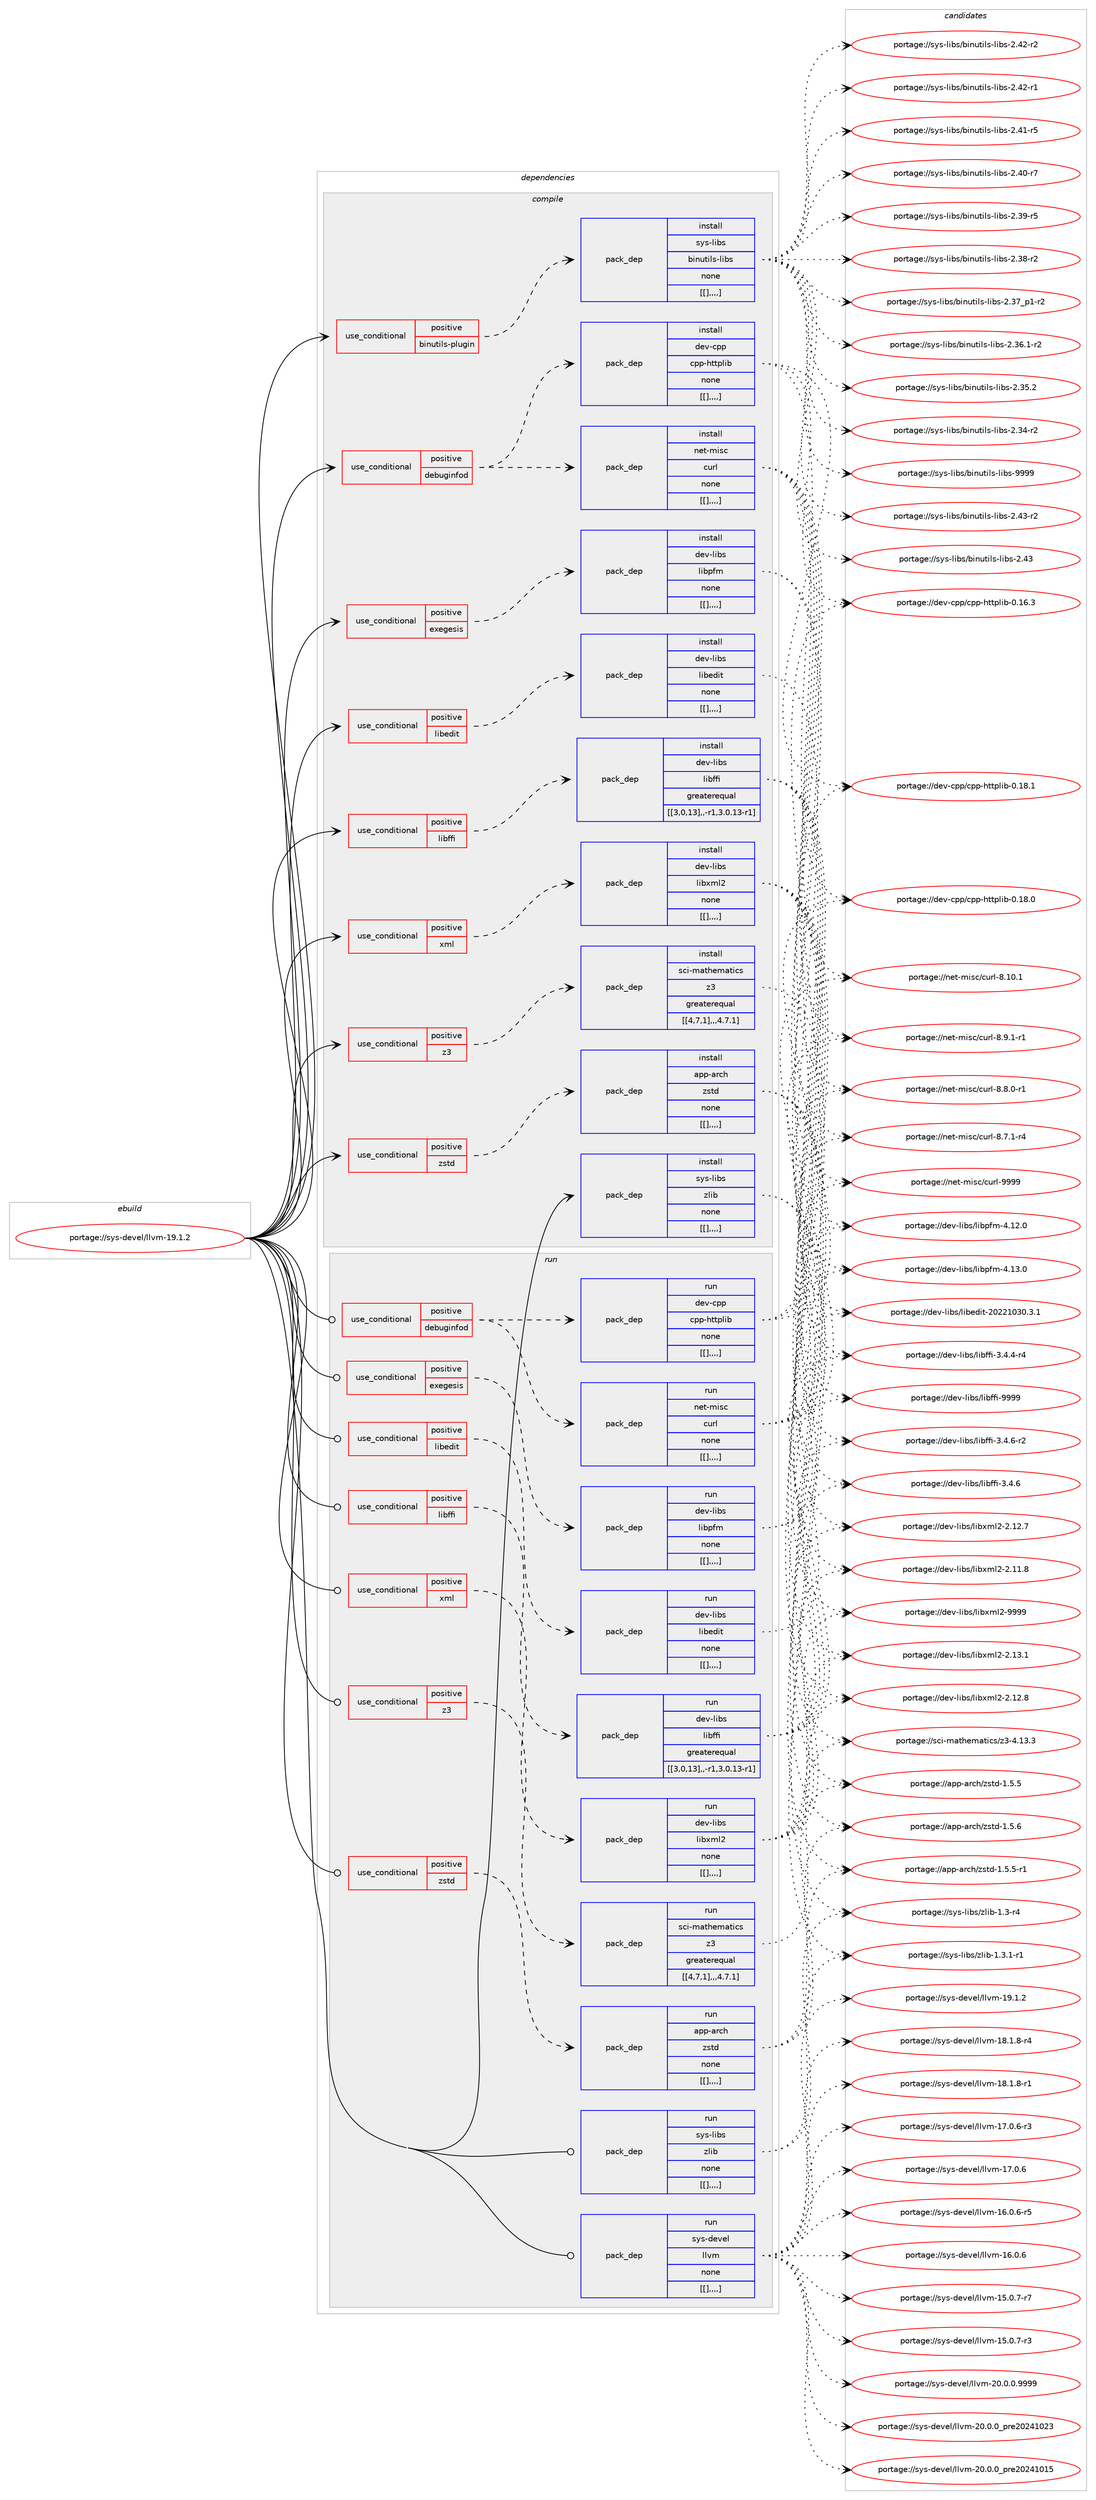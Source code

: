 digraph prolog {

# *************
# Graph options
# *************

newrank=true;
concentrate=true;
compound=true;
graph [rankdir=LR,fontname=Helvetica,fontsize=10,ranksep=1.5];#, ranksep=2.5, nodesep=0.2];
edge  [arrowhead=vee];
node  [fontname=Helvetica,fontsize=10];

# **********
# The ebuild
# **********

subgraph cluster_leftcol {
color=gray;
label=<<i>ebuild</i>>;
id [label="portage://sys-devel/llvm-19.1.2", color=red, width=4, href="../sys-devel/llvm-19.1.2.svg"];
}

# ****************
# The dependencies
# ****************

subgraph cluster_midcol {
color=gray;
label=<<i>dependencies</i>>;
subgraph cluster_compile {
fillcolor="#eeeeee";
style=filled;
label=<<i>compile</i>>;
subgraph cond122323 {
dependency457874 [label=<<TABLE BORDER="0" CELLBORDER="1" CELLSPACING="0" CELLPADDING="4"><TR><TD ROWSPAN="3" CELLPADDING="10">use_conditional</TD></TR><TR><TD>positive</TD></TR><TR><TD>binutils-plugin</TD></TR></TABLE>>, shape=none, color=red];
subgraph pack332328 {
dependency457877 [label=<<TABLE BORDER="0" CELLBORDER="1" CELLSPACING="0" CELLPADDING="4" WIDTH="220"><TR><TD ROWSPAN="6" CELLPADDING="30">pack_dep</TD></TR><TR><TD WIDTH="110">install</TD></TR><TR><TD>sys-libs</TD></TR><TR><TD>binutils-libs</TD></TR><TR><TD>none</TD></TR><TR><TD>[[],,,,]</TD></TR></TABLE>>, shape=none, color=blue];
}
dependency457874:e -> dependency457877:w [weight=20,style="dashed",arrowhead="vee"];
}
id:e -> dependency457874:w [weight=20,style="solid",arrowhead="vee"];
subgraph cond122334 {
dependency457913 [label=<<TABLE BORDER="0" CELLBORDER="1" CELLSPACING="0" CELLPADDING="4"><TR><TD ROWSPAN="3" CELLPADDING="10">use_conditional</TD></TR><TR><TD>positive</TD></TR><TR><TD>debuginfod</TD></TR></TABLE>>, shape=none, color=red];
subgraph pack332356 {
dependency457917 [label=<<TABLE BORDER="0" CELLBORDER="1" CELLSPACING="0" CELLPADDING="4" WIDTH="220"><TR><TD ROWSPAN="6" CELLPADDING="30">pack_dep</TD></TR><TR><TD WIDTH="110">install</TD></TR><TR><TD>net-misc</TD></TR><TR><TD>curl</TD></TR><TR><TD>none</TD></TR><TR><TD>[[],,,,]</TD></TR></TABLE>>, shape=none, color=blue];
}
dependency457913:e -> dependency457917:w [weight=20,style="dashed",arrowhead="vee"];
subgraph pack332358 {
dependency457933 [label=<<TABLE BORDER="0" CELLBORDER="1" CELLSPACING="0" CELLPADDING="4" WIDTH="220"><TR><TD ROWSPAN="6" CELLPADDING="30">pack_dep</TD></TR><TR><TD WIDTH="110">install</TD></TR><TR><TD>dev-cpp</TD></TR><TR><TD>cpp-httplib</TD></TR><TR><TD>none</TD></TR><TR><TD>[[],,,,]</TD></TR></TABLE>>, shape=none, color=blue];
}
dependency457913:e -> dependency457933:w [weight=20,style="dashed",arrowhead="vee"];
}
id:e -> dependency457913:w [weight=20,style="solid",arrowhead="vee"];
subgraph cond122346 {
dependency457951 [label=<<TABLE BORDER="0" CELLBORDER="1" CELLSPACING="0" CELLPADDING="4"><TR><TD ROWSPAN="3" CELLPADDING="10">use_conditional</TD></TR><TR><TD>positive</TD></TR><TR><TD>exegesis</TD></TR></TABLE>>, shape=none, color=red];
subgraph pack332397 {
dependency457981 [label=<<TABLE BORDER="0" CELLBORDER="1" CELLSPACING="0" CELLPADDING="4" WIDTH="220"><TR><TD ROWSPAN="6" CELLPADDING="30">pack_dep</TD></TR><TR><TD WIDTH="110">install</TD></TR><TR><TD>dev-libs</TD></TR><TR><TD>libpfm</TD></TR><TR><TD>none</TD></TR><TR><TD>[[],,,,]</TD></TR></TABLE>>, shape=none, color=blue];
}
dependency457951:e -> dependency457981:w [weight=20,style="dashed",arrowhead="vee"];
}
id:e -> dependency457951:w [weight=20,style="solid",arrowhead="vee"];
subgraph cond122359 {
dependency457996 [label=<<TABLE BORDER="0" CELLBORDER="1" CELLSPACING="0" CELLPADDING="4"><TR><TD ROWSPAN="3" CELLPADDING="10">use_conditional</TD></TR><TR><TD>positive</TD></TR><TR><TD>libedit</TD></TR></TABLE>>, shape=none, color=red];
subgraph pack332404 {
dependency458014 [label=<<TABLE BORDER="0" CELLBORDER="1" CELLSPACING="0" CELLPADDING="4" WIDTH="220"><TR><TD ROWSPAN="6" CELLPADDING="30">pack_dep</TD></TR><TR><TD WIDTH="110">install</TD></TR><TR><TD>dev-libs</TD></TR><TR><TD>libedit</TD></TR><TR><TD>none</TD></TR><TR><TD>[[],,,,]</TD></TR></TABLE>>, shape=none, color=blue];
}
dependency457996:e -> dependency458014:w [weight=20,style="dashed",arrowhead="vee"];
}
id:e -> dependency457996:w [weight=20,style="solid",arrowhead="vee"];
subgraph cond122379 {
dependency458033 [label=<<TABLE BORDER="0" CELLBORDER="1" CELLSPACING="0" CELLPADDING="4"><TR><TD ROWSPAN="3" CELLPADDING="10">use_conditional</TD></TR><TR><TD>positive</TD></TR><TR><TD>libffi</TD></TR></TABLE>>, shape=none, color=red];
subgraph pack332430 {
dependency458049 [label=<<TABLE BORDER="0" CELLBORDER="1" CELLSPACING="0" CELLPADDING="4" WIDTH="220"><TR><TD ROWSPAN="6" CELLPADDING="30">pack_dep</TD></TR><TR><TD WIDTH="110">install</TD></TR><TR><TD>dev-libs</TD></TR><TR><TD>libffi</TD></TR><TR><TD>greaterequal</TD></TR><TR><TD>[[3,0,13],,-r1,3.0.13-r1]</TD></TR></TABLE>>, shape=none, color=blue];
}
dependency458033:e -> dependency458049:w [weight=20,style="dashed",arrowhead="vee"];
}
id:e -> dependency458033:w [weight=20,style="solid",arrowhead="vee"];
subgraph cond122410 {
dependency458110 [label=<<TABLE BORDER="0" CELLBORDER="1" CELLSPACING="0" CELLPADDING="4"><TR><TD ROWSPAN="3" CELLPADDING="10">use_conditional</TD></TR><TR><TD>positive</TD></TR><TR><TD>xml</TD></TR></TABLE>>, shape=none, color=red];
subgraph pack332494 {
dependency458203 [label=<<TABLE BORDER="0" CELLBORDER="1" CELLSPACING="0" CELLPADDING="4" WIDTH="220"><TR><TD ROWSPAN="6" CELLPADDING="30">pack_dep</TD></TR><TR><TD WIDTH="110">install</TD></TR><TR><TD>dev-libs</TD></TR><TR><TD>libxml2</TD></TR><TR><TD>none</TD></TR><TR><TD>[[],,,,]</TD></TR></TABLE>>, shape=none, color=blue];
}
dependency458110:e -> dependency458203:w [weight=20,style="dashed",arrowhead="vee"];
}
id:e -> dependency458110:w [weight=20,style="solid",arrowhead="vee"];
subgraph cond122474 {
dependency458274 [label=<<TABLE BORDER="0" CELLBORDER="1" CELLSPACING="0" CELLPADDING="4"><TR><TD ROWSPAN="3" CELLPADDING="10">use_conditional</TD></TR><TR><TD>positive</TD></TR><TR><TD>z3</TD></TR></TABLE>>, shape=none, color=red];
subgraph pack332570 {
dependency458305 [label=<<TABLE BORDER="0" CELLBORDER="1" CELLSPACING="0" CELLPADDING="4" WIDTH="220"><TR><TD ROWSPAN="6" CELLPADDING="30">pack_dep</TD></TR><TR><TD WIDTH="110">install</TD></TR><TR><TD>sci-mathematics</TD></TR><TR><TD>z3</TD></TR><TR><TD>greaterequal</TD></TR><TR><TD>[[4,7,1],,,4.7.1]</TD></TR></TABLE>>, shape=none, color=blue];
}
dependency458274:e -> dependency458305:w [weight=20,style="dashed",arrowhead="vee"];
}
id:e -> dependency458274:w [weight=20,style="solid",arrowhead="vee"];
subgraph cond122505 {
dependency458330 [label=<<TABLE BORDER="0" CELLBORDER="1" CELLSPACING="0" CELLPADDING="4"><TR><TD ROWSPAN="3" CELLPADDING="10">use_conditional</TD></TR><TR><TD>positive</TD></TR><TR><TD>zstd</TD></TR></TABLE>>, shape=none, color=red];
subgraph pack332608 {
dependency458350 [label=<<TABLE BORDER="0" CELLBORDER="1" CELLSPACING="0" CELLPADDING="4" WIDTH="220"><TR><TD ROWSPAN="6" CELLPADDING="30">pack_dep</TD></TR><TR><TD WIDTH="110">install</TD></TR><TR><TD>app-arch</TD></TR><TR><TD>zstd</TD></TR><TR><TD>none</TD></TR><TR><TD>[[],,,,]</TD></TR></TABLE>>, shape=none, color=blue];
}
dependency458330:e -> dependency458350:w [weight=20,style="dashed",arrowhead="vee"];
}
id:e -> dependency458330:w [weight=20,style="solid",arrowhead="vee"];
subgraph pack332624 {
dependency458390 [label=<<TABLE BORDER="0" CELLBORDER="1" CELLSPACING="0" CELLPADDING="4" WIDTH="220"><TR><TD ROWSPAN="6" CELLPADDING="30">pack_dep</TD></TR><TR><TD WIDTH="110">install</TD></TR><TR><TD>sys-libs</TD></TR><TR><TD>zlib</TD></TR><TR><TD>none</TD></TR><TR><TD>[[],,,,]</TD></TR></TABLE>>, shape=none, color=blue];
}
id:e -> dependency458390:w [weight=20,style="solid",arrowhead="vee"];
}
subgraph cluster_compileandrun {
fillcolor="#eeeeee";
style=filled;
label=<<i>compile and run</i>>;
}
subgraph cluster_run {
fillcolor="#eeeeee";
style=filled;
label=<<i>run</i>>;
subgraph cond122547 {
dependency458488 [label=<<TABLE BORDER="0" CELLBORDER="1" CELLSPACING="0" CELLPADDING="4"><TR><TD ROWSPAN="3" CELLPADDING="10">use_conditional</TD></TR><TR><TD>positive</TD></TR><TR><TD>debuginfod</TD></TR></TABLE>>, shape=none, color=red];
subgraph pack332749 {
dependency458553 [label=<<TABLE BORDER="0" CELLBORDER="1" CELLSPACING="0" CELLPADDING="4" WIDTH="220"><TR><TD ROWSPAN="6" CELLPADDING="30">pack_dep</TD></TR><TR><TD WIDTH="110">run</TD></TR><TR><TD>net-misc</TD></TR><TR><TD>curl</TD></TR><TR><TD>none</TD></TR><TR><TD>[[],,,,]</TD></TR></TABLE>>, shape=none, color=blue];
}
dependency458488:e -> dependency458553:w [weight=20,style="dashed",arrowhead="vee"];
subgraph pack332771 {
dependency458620 [label=<<TABLE BORDER="0" CELLBORDER="1" CELLSPACING="0" CELLPADDING="4" WIDTH="220"><TR><TD ROWSPAN="6" CELLPADDING="30">pack_dep</TD></TR><TR><TD WIDTH="110">run</TD></TR><TR><TD>dev-cpp</TD></TR><TR><TD>cpp-httplib</TD></TR><TR><TD>none</TD></TR><TR><TD>[[],,,,]</TD></TR></TABLE>>, shape=none, color=blue];
}
dependency458488:e -> dependency458620:w [weight=20,style="dashed",arrowhead="vee"];
}
id:e -> dependency458488:w [weight=20,style="solid",arrowhead="odot"];
subgraph cond122613 {
dependency458681 [label=<<TABLE BORDER="0" CELLBORDER="1" CELLSPACING="0" CELLPADDING="4"><TR><TD ROWSPAN="3" CELLPADDING="10">use_conditional</TD></TR><TR><TD>positive</TD></TR><TR><TD>exegesis</TD></TR></TABLE>>, shape=none, color=red];
subgraph pack332841 {
dependency458723 [label=<<TABLE BORDER="0" CELLBORDER="1" CELLSPACING="0" CELLPADDING="4" WIDTH="220"><TR><TD ROWSPAN="6" CELLPADDING="30">pack_dep</TD></TR><TR><TD WIDTH="110">run</TD></TR><TR><TD>dev-libs</TD></TR><TR><TD>libpfm</TD></TR><TR><TD>none</TD></TR><TR><TD>[[],,,,]</TD></TR></TABLE>>, shape=none, color=blue];
}
dependency458681:e -> dependency458723:w [weight=20,style="dashed",arrowhead="vee"];
}
id:e -> dependency458681:w [weight=20,style="solid",arrowhead="odot"];
subgraph cond122642 {
dependency458784 [label=<<TABLE BORDER="0" CELLBORDER="1" CELLSPACING="0" CELLPADDING="4"><TR><TD ROWSPAN="3" CELLPADDING="10">use_conditional</TD></TR><TR><TD>positive</TD></TR><TR><TD>libedit</TD></TR></TABLE>>, shape=none, color=red];
subgraph pack332902 {
dependency458822 [label=<<TABLE BORDER="0" CELLBORDER="1" CELLSPACING="0" CELLPADDING="4" WIDTH="220"><TR><TD ROWSPAN="6" CELLPADDING="30">pack_dep</TD></TR><TR><TD WIDTH="110">run</TD></TR><TR><TD>dev-libs</TD></TR><TR><TD>libedit</TD></TR><TR><TD>none</TD></TR><TR><TD>[[],,,,]</TD></TR></TABLE>>, shape=none, color=blue];
}
dependency458784:e -> dependency458822:w [weight=20,style="dashed",arrowhead="vee"];
}
id:e -> dependency458784:w [weight=20,style="solid",arrowhead="odot"];
subgraph cond122660 {
dependency458826 [label=<<TABLE BORDER="0" CELLBORDER="1" CELLSPACING="0" CELLPADDING="4"><TR><TD ROWSPAN="3" CELLPADDING="10">use_conditional</TD></TR><TR><TD>positive</TD></TR><TR><TD>libffi</TD></TR></TABLE>>, shape=none, color=red];
subgraph pack332940 {
dependency458893 [label=<<TABLE BORDER="0" CELLBORDER="1" CELLSPACING="0" CELLPADDING="4" WIDTH="220"><TR><TD ROWSPAN="6" CELLPADDING="30">pack_dep</TD></TR><TR><TD WIDTH="110">run</TD></TR><TR><TD>dev-libs</TD></TR><TR><TD>libffi</TD></TR><TR><TD>greaterequal</TD></TR><TR><TD>[[3,0,13],,-r1,3.0.13-r1]</TD></TR></TABLE>>, shape=none, color=blue];
}
dependency458826:e -> dependency458893:w [weight=20,style="dashed",arrowhead="vee"];
}
id:e -> dependency458826:w [weight=20,style="solid",arrowhead="odot"];
subgraph cond122691 {
dependency458922 [label=<<TABLE BORDER="0" CELLBORDER="1" CELLSPACING="0" CELLPADDING="4"><TR><TD ROWSPAN="3" CELLPADDING="10">use_conditional</TD></TR><TR><TD>positive</TD></TR><TR><TD>xml</TD></TR></TABLE>>, shape=none, color=red];
subgraph pack332996 {
dependency458950 [label=<<TABLE BORDER="0" CELLBORDER="1" CELLSPACING="0" CELLPADDING="4" WIDTH="220"><TR><TD ROWSPAN="6" CELLPADDING="30">pack_dep</TD></TR><TR><TD WIDTH="110">run</TD></TR><TR><TD>dev-libs</TD></TR><TR><TD>libxml2</TD></TR><TR><TD>none</TD></TR><TR><TD>[[],,,,]</TD></TR></TABLE>>, shape=none, color=blue];
}
dependency458922:e -> dependency458950:w [weight=20,style="dashed",arrowhead="vee"];
}
id:e -> dependency458922:w [weight=20,style="solid",arrowhead="odot"];
subgraph cond122709 {
dependency458970 [label=<<TABLE BORDER="0" CELLBORDER="1" CELLSPACING="0" CELLPADDING="4"><TR><TD ROWSPAN="3" CELLPADDING="10">use_conditional</TD></TR><TR><TD>positive</TD></TR><TR><TD>z3</TD></TR></TABLE>>, shape=none, color=red];
subgraph pack333018 {
dependency458975 [label=<<TABLE BORDER="0" CELLBORDER="1" CELLSPACING="0" CELLPADDING="4" WIDTH="220"><TR><TD ROWSPAN="6" CELLPADDING="30">pack_dep</TD></TR><TR><TD WIDTH="110">run</TD></TR><TR><TD>sci-mathematics</TD></TR><TR><TD>z3</TD></TR><TR><TD>greaterequal</TD></TR><TR><TD>[[4,7,1],,,4.7.1]</TD></TR></TABLE>>, shape=none, color=blue];
}
dependency458970:e -> dependency458975:w [weight=20,style="dashed",arrowhead="vee"];
}
id:e -> dependency458970:w [weight=20,style="solid",arrowhead="odot"];
subgraph cond122727 {
dependency459014 [label=<<TABLE BORDER="0" CELLBORDER="1" CELLSPACING="0" CELLPADDING="4"><TR><TD ROWSPAN="3" CELLPADDING="10">use_conditional</TD></TR><TR><TD>positive</TD></TR><TR><TD>zstd</TD></TR></TABLE>>, shape=none, color=red];
subgraph pack333048 {
dependency459030 [label=<<TABLE BORDER="0" CELLBORDER="1" CELLSPACING="0" CELLPADDING="4" WIDTH="220"><TR><TD ROWSPAN="6" CELLPADDING="30">pack_dep</TD></TR><TR><TD WIDTH="110">run</TD></TR><TR><TD>app-arch</TD></TR><TR><TD>zstd</TD></TR><TR><TD>none</TD></TR><TR><TD>[[],,,,]</TD></TR></TABLE>>, shape=none, color=blue];
}
dependency459014:e -> dependency459030:w [weight=20,style="dashed",arrowhead="vee"];
}
id:e -> dependency459014:w [weight=20,style="solid",arrowhead="odot"];
subgraph pack333064 {
dependency459053 [label=<<TABLE BORDER="0" CELLBORDER="1" CELLSPACING="0" CELLPADDING="4" WIDTH="220"><TR><TD ROWSPAN="6" CELLPADDING="30">pack_dep</TD></TR><TR><TD WIDTH="110">run</TD></TR><TR><TD>sys-libs</TD></TR><TR><TD>zlib</TD></TR><TR><TD>none</TD></TR><TR><TD>[[],,,,]</TD></TR></TABLE>>, shape=none, color=blue];
}
id:e -> dependency459053:w [weight=20,style="solid",arrowhead="odot"];
subgraph pack333070 {
dependency459082 [label=<<TABLE BORDER="0" CELLBORDER="1" CELLSPACING="0" CELLPADDING="4" WIDTH="220"><TR><TD ROWSPAN="6" CELLPADDING="30">pack_dep</TD></TR><TR><TD WIDTH="110">run</TD></TR><TR><TD>sys-devel</TD></TR><TR><TD>llvm</TD></TR><TR><TD>none</TD></TR><TR><TD>[[],,,,]</TD></TR></TABLE>>, shape=none, color=blue];
}
id:e -> dependency459082:w [weight=20,style="solid",arrowhead="odot"];
}
}

# **************
# The candidates
# **************

subgraph cluster_choices {
rank=same;
color=gray;
label=<<i>candidates</i>>;

subgraph choice331852 {
color=black;
nodesep=1;
choice1151211154510810598115479810511011711610510811545108105981154557575757 [label="portage://sys-libs/binutils-libs-9999", color=red, width=4,href="../sys-libs/binutils-libs-9999.svg"];
choice11512111545108105981154798105110117116105108115451081059811545504652514511450 [label="portage://sys-libs/binutils-libs-2.43-r2", color=red, width=4,href="../sys-libs/binutils-libs-2.43-r2.svg"];
choice1151211154510810598115479810511011711610510811545108105981154550465251 [label="portage://sys-libs/binutils-libs-2.43", color=red, width=4,href="../sys-libs/binutils-libs-2.43.svg"];
choice11512111545108105981154798105110117116105108115451081059811545504652504511450 [label="portage://sys-libs/binutils-libs-2.42-r2", color=red, width=4,href="../sys-libs/binutils-libs-2.42-r2.svg"];
choice11512111545108105981154798105110117116105108115451081059811545504652504511449 [label="portage://sys-libs/binutils-libs-2.42-r1", color=red, width=4,href="../sys-libs/binutils-libs-2.42-r1.svg"];
choice11512111545108105981154798105110117116105108115451081059811545504652494511453 [label="portage://sys-libs/binutils-libs-2.41-r5", color=red, width=4,href="../sys-libs/binutils-libs-2.41-r5.svg"];
choice11512111545108105981154798105110117116105108115451081059811545504652484511455 [label="portage://sys-libs/binutils-libs-2.40-r7", color=red, width=4,href="../sys-libs/binutils-libs-2.40-r7.svg"];
choice11512111545108105981154798105110117116105108115451081059811545504651574511453 [label="portage://sys-libs/binutils-libs-2.39-r5", color=red, width=4,href="../sys-libs/binutils-libs-2.39-r5.svg"];
choice11512111545108105981154798105110117116105108115451081059811545504651564511450 [label="portage://sys-libs/binutils-libs-2.38-r2", color=red, width=4,href="../sys-libs/binutils-libs-2.38-r2.svg"];
choice115121115451081059811547981051101171161051081154510810598115455046515595112494511450 [label="portage://sys-libs/binutils-libs-2.37_p1-r2", color=red, width=4,href="../sys-libs/binutils-libs-2.37_p1-r2.svg"];
choice115121115451081059811547981051101171161051081154510810598115455046515446494511450 [label="portage://sys-libs/binutils-libs-2.36.1-r2", color=red, width=4,href="../sys-libs/binutils-libs-2.36.1-r2.svg"];
choice11512111545108105981154798105110117116105108115451081059811545504651534650 [label="portage://sys-libs/binutils-libs-2.35.2", color=red, width=4,href="../sys-libs/binutils-libs-2.35.2.svg"];
choice11512111545108105981154798105110117116105108115451081059811545504651524511450 [label="portage://sys-libs/binutils-libs-2.34-r2", color=red, width=4,href="../sys-libs/binutils-libs-2.34-r2.svg"];
dependency457877:e -> choice1151211154510810598115479810511011711610510811545108105981154557575757:w [style=dotted,weight="100"];
dependency457877:e -> choice11512111545108105981154798105110117116105108115451081059811545504652514511450:w [style=dotted,weight="100"];
dependency457877:e -> choice1151211154510810598115479810511011711610510811545108105981154550465251:w [style=dotted,weight="100"];
dependency457877:e -> choice11512111545108105981154798105110117116105108115451081059811545504652504511450:w [style=dotted,weight="100"];
dependency457877:e -> choice11512111545108105981154798105110117116105108115451081059811545504652504511449:w [style=dotted,weight="100"];
dependency457877:e -> choice11512111545108105981154798105110117116105108115451081059811545504652494511453:w [style=dotted,weight="100"];
dependency457877:e -> choice11512111545108105981154798105110117116105108115451081059811545504652484511455:w [style=dotted,weight="100"];
dependency457877:e -> choice11512111545108105981154798105110117116105108115451081059811545504651574511453:w [style=dotted,weight="100"];
dependency457877:e -> choice11512111545108105981154798105110117116105108115451081059811545504651564511450:w [style=dotted,weight="100"];
dependency457877:e -> choice115121115451081059811547981051101171161051081154510810598115455046515595112494511450:w [style=dotted,weight="100"];
dependency457877:e -> choice115121115451081059811547981051101171161051081154510810598115455046515446494511450:w [style=dotted,weight="100"];
dependency457877:e -> choice11512111545108105981154798105110117116105108115451081059811545504651534650:w [style=dotted,weight="100"];
dependency457877:e -> choice11512111545108105981154798105110117116105108115451081059811545504651524511450:w [style=dotted,weight="100"];
}
subgraph choice331898 {
color=black;
nodesep=1;
choice110101116451091051159947991171141084557575757 [label="portage://net-misc/curl-9999", color=red, width=4,href="../net-misc/curl-9999.svg"];
choice1101011164510910511599479911711410845564649484649 [label="portage://net-misc/curl-8.10.1", color=red, width=4,href="../net-misc/curl-8.10.1.svg"];
choice110101116451091051159947991171141084556465746494511449 [label="portage://net-misc/curl-8.9.1-r1", color=red, width=4,href="../net-misc/curl-8.9.1-r1.svg"];
choice110101116451091051159947991171141084556465646484511449 [label="portage://net-misc/curl-8.8.0-r1", color=red, width=4,href="../net-misc/curl-8.8.0-r1.svg"];
choice110101116451091051159947991171141084556465546494511452 [label="portage://net-misc/curl-8.7.1-r4", color=red, width=4,href="../net-misc/curl-8.7.1-r4.svg"];
dependency457917:e -> choice110101116451091051159947991171141084557575757:w [style=dotted,weight="100"];
dependency457917:e -> choice1101011164510910511599479911711410845564649484649:w [style=dotted,weight="100"];
dependency457917:e -> choice110101116451091051159947991171141084556465746494511449:w [style=dotted,weight="100"];
dependency457917:e -> choice110101116451091051159947991171141084556465646484511449:w [style=dotted,weight="100"];
dependency457917:e -> choice110101116451091051159947991171141084556465546494511452:w [style=dotted,weight="100"];
}
subgraph choice331903 {
color=black;
nodesep=1;
choice10010111845991121124799112112451041161161121081059845484649564649 [label="portage://dev-cpp/cpp-httplib-0.18.1", color=red, width=4,href="../dev-cpp/cpp-httplib-0.18.1.svg"];
choice10010111845991121124799112112451041161161121081059845484649564648 [label="portage://dev-cpp/cpp-httplib-0.18.0", color=red, width=4,href="../dev-cpp/cpp-httplib-0.18.0.svg"];
choice10010111845991121124799112112451041161161121081059845484649544651 [label="portage://dev-cpp/cpp-httplib-0.16.3", color=red, width=4,href="../dev-cpp/cpp-httplib-0.16.3.svg"];
dependency457933:e -> choice10010111845991121124799112112451041161161121081059845484649564649:w [style=dotted,weight="100"];
dependency457933:e -> choice10010111845991121124799112112451041161161121081059845484649564648:w [style=dotted,weight="100"];
dependency457933:e -> choice10010111845991121124799112112451041161161121081059845484649544651:w [style=dotted,weight="100"];
}
subgraph choice331920 {
color=black;
nodesep=1;
choice1001011184510810598115471081059811210210945524649514648 [label="portage://dev-libs/libpfm-4.13.0", color=red, width=4,href="../dev-libs/libpfm-4.13.0.svg"];
choice1001011184510810598115471081059811210210945524649504648 [label="portage://dev-libs/libpfm-4.12.0", color=red, width=4,href="../dev-libs/libpfm-4.12.0.svg"];
dependency457981:e -> choice1001011184510810598115471081059811210210945524649514648:w [style=dotted,weight="100"];
dependency457981:e -> choice1001011184510810598115471081059811210210945524649504648:w [style=dotted,weight="100"];
}
subgraph choice331925 {
color=black;
nodesep=1;
choice1001011184510810598115471081059810110010511645504850504948514846514649 [label="portage://dev-libs/libedit-20221030.3.1", color=red, width=4,href="../dev-libs/libedit-20221030.3.1.svg"];
dependency458014:e -> choice1001011184510810598115471081059810110010511645504850504948514846514649:w [style=dotted,weight="100"];
}
subgraph choice331927 {
color=black;
nodesep=1;
choice100101118451081059811547108105981021021054557575757 [label="portage://dev-libs/libffi-9999", color=red, width=4,href="../dev-libs/libffi-9999.svg"];
choice100101118451081059811547108105981021021054551465246544511450 [label="portage://dev-libs/libffi-3.4.6-r2", color=red, width=4,href="../dev-libs/libffi-3.4.6-r2.svg"];
choice10010111845108105981154710810598102102105455146524654 [label="portage://dev-libs/libffi-3.4.6", color=red, width=4,href="../dev-libs/libffi-3.4.6.svg"];
choice100101118451081059811547108105981021021054551465246524511452 [label="portage://dev-libs/libffi-3.4.4-r4", color=red, width=4,href="../dev-libs/libffi-3.4.4-r4.svg"];
dependency458049:e -> choice100101118451081059811547108105981021021054557575757:w [style=dotted,weight="100"];
dependency458049:e -> choice100101118451081059811547108105981021021054551465246544511450:w [style=dotted,weight="100"];
dependency458049:e -> choice10010111845108105981154710810598102102105455146524654:w [style=dotted,weight="100"];
dependency458049:e -> choice100101118451081059811547108105981021021054551465246524511452:w [style=dotted,weight="100"];
}
subgraph choice331930 {
color=black;
nodesep=1;
choice10010111845108105981154710810598120109108504557575757 [label="portage://dev-libs/libxml2-9999", color=red, width=4,href="../dev-libs/libxml2-9999.svg"];
choice100101118451081059811547108105981201091085045504649514649 [label="portage://dev-libs/libxml2-2.13.1", color=red, width=4,href="../dev-libs/libxml2-2.13.1.svg"];
choice100101118451081059811547108105981201091085045504649504656 [label="portage://dev-libs/libxml2-2.12.8", color=red, width=4,href="../dev-libs/libxml2-2.12.8.svg"];
choice100101118451081059811547108105981201091085045504649504655 [label="portage://dev-libs/libxml2-2.12.7", color=red, width=4,href="../dev-libs/libxml2-2.12.7.svg"];
choice100101118451081059811547108105981201091085045504649494656 [label="portage://dev-libs/libxml2-2.11.8", color=red, width=4,href="../dev-libs/libxml2-2.11.8.svg"];
dependency458203:e -> choice10010111845108105981154710810598120109108504557575757:w [style=dotted,weight="100"];
dependency458203:e -> choice100101118451081059811547108105981201091085045504649514649:w [style=dotted,weight="100"];
dependency458203:e -> choice100101118451081059811547108105981201091085045504649504656:w [style=dotted,weight="100"];
dependency458203:e -> choice100101118451081059811547108105981201091085045504649504655:w [style=dotted,weight="100"];
dependency458203:e -> choice100101118451081059811547108105981201091085045504649494656:w [style=dotted,weight="100"];
}
subgraph choice331933 {
color=black;
nodesep=1;
choice1159910545109971161041011099711610599115471225145524649514651 [label="portage://sci-mathematics/z3-4.13.3", color=red, width=4,href="../sci-mathematics/z3-4.13.3.svg"];
dependency458305:e -> choice1159910545109971161041011099711610599115471225145524649514651:w [style=dotted,weight="100"];
}
subgraph choice331935 {
color=black;
nodesep=1;
choice9711211245971149910447122115116100454946534654 [label="portage://app-arch/zstd-1.5.6", color=red, width=4,href="../app-arch/zstd-1.5.6.svg"];
choice97112112459711499104471221151161004549465346534511449 [label="portage://app-arch/zstd-1.5.5-r1", color=red, width=4,href="../app-arch/zstd-1.5.5-r1.svg"];
choice9711211245971149910447122115116100454946534653 [label="portage://app-arch/zstd-1.5.5", color=red, width=4,href="../app-arch/zstd-1.5.5.svg"];
dependency458350:e -> choice9711211245971149910447122115116100454946534654:w [style=dotted,weight="100"];
dependency458350:e -> choice97112112459711499104471221151161004549465346534511449:w [style=dotted,weight="100"];
dependency458350:e -> choice9711211245971149910447122115116100454946534653:w [style=dotted,weight="100"];
}
subgraph choice331947 {
color=black;
nodesep=1;
choice115121115451081059811547122108105984549465146494511449 [label="portage://sys-libs/zlib-1.3.1-r1", color=red, width=4,href="../sys-libs/zlib-1.3.1-r1.svg"];
choice11512111545108105981154712210810598454946514511452 [label="portage://sys-libs/zlib-1.3-r4", color=red, width=4,href="../sys-libs/zlib-1.3-r4.svg"];
dependency458390:e -> choice115121115451081059811547122108105984549465146494511449:w [style=dotted,weight="100"];
dependency458390:e -> choice11512111545108105981154712210810598454946514511452:w [style=dotted,weight="100"];
}
subgraph choice331965 {
color=black;
nodesep=1;
choice110101116451091051159947991171141084557575757 [label="portage://net-misc/curl-9999", color=red, width=4,href="../net-misc/curl-9999.svg"];
choice1101011164510910511599479911711410845564649484649 [label="portage://net-misc/curl-8.10.1", color=red, width=4,href="../net-misc/curl-8.10.1.svg"];
choice110101116451091051159947991171141084556465746494511449 [label="portage://net-misc/curl-8.9.1-r1", color=red, width=4,href="../net-misc/curl-8.9.1-r1.svg"];
choice110101116451091051159947991171141084556465646484511449 [label="portage://net-misc/curl-8.8.0-r1", color=red, width=4,href="../net-misc/curl-8.8.0-r1.svg"];
choice110101116451091051159947991171141084556465546494511452 [label="portage://net-misc/curl-8.7.1-r4", color=red, width=4,href="../net-misc/curl-8.7.1-r4.svg"];
dependency458553:e -> choice110101116451091051159947991171141084557575757:w [style=dotted,weight="100"];
dependency458553:e -> choice1101011164510910511599479911711410845564649484649:w [style=dotted,weight="100"];
dependency458553:e -> choice110101116451091051159947991171141084556465746494511449:w [style=dotted,weight="100"];
dependency458553:e -> choice110101116451091051159947991171141084556465646484511449:w [style=dotted,weight="100"];
dependency458553:e -> choice110101116451091051159947991171141084556465546494511452:w [style=dotted,weight="100"];
}
subgraph choice331971 {
color=black;
nodesep=1;
choice10010111845991121124799112112451041161161121081059845484649564649 [label="portage://dev-cpp/cpp-httplib-0.18.1", color=red, width=4,href="../dev-cpp/cpp-httplib-0.18.1.svg"];
choice10010111845991121124799112112451041161161121081059845484649564648 [label="portage://dev-cpp/cpp-httplib-0.18.0", color=red, width=4,href="../dev-cpp/cpp-httplib-0.18.0.svg"];
choice10010111845991121124799112112451041161161121081059845484649544651 [label="portage://dev-cpp/cpp-httplib-0.16.3", color=red, width=4,href="../dev-cpp/cpp-httplib-0.16.3.svg"];
dependency458620:e -> choice10010111845991121124799112112451041161161121081059845484649564649:w [style=dotted,weight="100"];
dependency458620:e -> choice10010111845991121124799112112451041161161121081059845484649564648:w [style=dotted,weight="100"];
dependency458620:e -> choice10010111845991121124799112112451041161161121081059845484649544651:w [style=dotted,weight="100"];
}
subgraph choice331985 {
color=black;
nodesep=1;
choice1001011184510810598115471081059811210210945524649514648 [label="portage://dev-libs/libpfm-4.13.0", color=red, width=4,href="../dev-libs/libpfm-4.13.0.svg"];
choice1001011184510810598115471081059811210210945524649504648 [label="portage://dev-libs/libpfm-4.12.0", color=red, width=4,href="../dev-libs/libpfm-4.12.0.svg"];
dependency458723:e -> choice1001011184510810598115471081059811210210945524649514648:w [style=dotted,weight="100"];
dependency458723:e -> choice1001011184510810598115471081059811210210945524649504648:w [style=dotted,weight="100"];
}
subgraph choice331986 {
color=black;
nodesep=1;
choice1001011184510810598115471081059810110010511645504850504948514846514649 [label="portage://dev-libs/libedit-20221030.3.1", color=red, width=4,href="../dev-libs/libedit-20221030.3.1.svg"];
dependency458822:e -> choice1001011184510810598115471081059810110010511645504850504948514846514649:w [style=dotted,weight="100"];
}
subgraph choice332026 {
color=black;
nodesep=1;
choice100101118451081059811547108105981021021054557575757 [label="portage://dev-libs/libffi-9999", color=red, width=4,href="../dev-libs/libffi-9999.svg"];
choice100101118451081059811547108105981021021054551465246544511450 [label="portage://dev-libs/libffi-3.4.6-r2", color=red, width=4,href="../dev-libs/libffi-3.4.6-r2.svg"];
choice10010111845108105981154710810598102102105455146524654 [label="portage://dev-libs/libffi-3.4.6", color=red, width=4,href="../dev-libs/libffi-3.4.6.svg"];
choice100101118451081059811547108105981021021054551465246524511452 [label="portage://dev-libs/libffi-3.4.4-r4", color=red, width=4,href="../dev-libs/libffi-3.4.4-r4.svg"];
dependency458893:e -> choice100101118451081059811547108105981021021054557575757:w [style=dotted,weight="100"];
dependency458893:e -> choice100101118451081059811547108105981021021054551465246544511450:w [style=dotted,weight="100"];
dependency458893:e -> choice10010111845108105981154710810598102102105455146524654:w [style=dotted,weight="100"];
dependency458893:e -> choice100101118451081059811547108105981021021054551465246524511452:w [style=dotted,weight="100"];
}
subgraph choice332032 {
color=black;
nodesep=1;
choice10010111845108105981154710810598120109108504557575757 [label="portage://dev-libs/libxml2-9999", color=red, width=4,href="../dev-libs/libxml2-9999.svg"];
choice100101118451081059811547108105981201091085045504649514649 [label="portage://dev-libs/libxml2-2.13.1", color=red, width=4,href="../dev-libs/libxml2-2.13.1.svg"];
choice100101118451081059811547108105981201091085045504649504656 [label="portage://dev-libs/libxml2-2.12.8", color=red, width=4,href="../dev-libs/libxml2-2.12.8.svg"];
choice100101118451081059811547108105981201091085045504649504655 [label="portage://dev-libs/libxml2-2.12.7", color=red, width=4,href="../dev-libs/libxml2-2.12.7.svg"];
choice100101118451081059811547108105981201091085045504649494656 [label="portage://dev-libs/libxml2-2.11.8", color=red, width=4,href="../dev-libs/libxml2-2.11.8.svg"];
dependency458950:e -> choice10010111845108105981154710810598120109108504557575757:w [style=dotted,weight="100"];
dependency458950:e -> choice100101118451081059811547108105981201091085045504649514649:w [style=dotted,weight="100"];
dependency458950:e -> choice100101118451081059811547108105981201091085045504649504656:w [style=dotted,weight="100"];
dependency458950:e -> choice100101118451081059811547108105981201091085045504649504655:w [style=dotted,weight="100"];
dependency458950:e -> choice100101118451081059811547108105981201091085045504649494656:w [style=dotted,weight="100"];
}
subgraph choice332039 {
color=black;
nodesep=1;
choice1159910545109971161041011099711610599115471225145524649514651 [label="portage://sci-mathematics/z3-4.13.3", color=red, width=4,href="../sci-mathematics/z3-4.13.3.svg"];
dependency458975:e -> choice1159910545109971161041011099711610599115471225145524649514651:w [style=dotted,weight="100"];
}
subgraph choice332042 {
color=black;
nodesep=1;
choice9711211245971149910447122115116100454946534654 [label="portage://app-arch/zstd-1.5.6", color=red, width=4,href="../app-arch/zstd-1.5.6.svg"];
choice97112112459711499104471221151161004549465346534511449 [label="portage://app-arch/zstd-1.5.5-r1", color=red, width=4,href="../app-arch/zstd-1.5.5-r1.svg"];
choice9711211245971149910447122115116100454946534653 [label="portage://app-arch/zstd-1.5.5", color=red, width=4,href="../app-arch/zstd-1.5.5.svg"];
dependency459030:e -> choice9711211245971149910447122115116100454946534654:w [style=dotted,weight="100"];
dependency459030:e -> choice97112112459711499104471221151161004549465346534511449:w [style=dotted,weight="100"];
dependency459030:e -> choice9711211245971149910447122115116100454946534653:w [style=dotted,weight="100"];
}
subgraph choice332048 {
color=black;
nodesep=1;
choice115121115451081059811547122108105984549465146494511449 [label="portage://sys-libs/zlib-1.3.1-r1", color=red, width=4,href="../sys-libs/zlib-1.3.1-r1.svg"];
choice11512111545108105981154712210810598454946514511452 [label="portage://sys-libs/zlib-1.3-r4", color=red, width=4,href="../sys-libs/zlib-1.3-r4.svg"];
dependency459053:e -> choice115121115451081059811547122108105984549465146494511449:w [style=dotted,weight="100"];
dependency459053:e -> choice11512111545108105981154712210810598454946514511452:w [style=dotted,weight="100"];
}
subgraph choice332089 {
color=black;
nodesep=1;
choice1151211154510010111810110847108108118109455048464846484657575757 [label="portage://sys-devel/llvm-20.0.0.9999", color=red, width=4,href="../sys-devel/llvm-20.0.0.9999.svg"];
choice115121115451001011181011084710810811810945504846484648951121141015048505249485051 [label="portage://sys-devel/llvm-20.0.0_pre20241023", color=red, width=4,href="../sys-devel/llvm-20.0.0_pre20241023.svg"];
choice115121115451001011181011084710810811810945504846484648951121141015048505249484953 [label="portage://sys-devel/llvm-20.0.0_pre20241015", color=red, width=4,href="../sys-devel/llvm-20.0.0_pre20241015.svg"];
choice115121115451001011181011084710810811810945495746494650 [label="portage://sys-devel/llvm-19.1.2", color=red, width=4,href="../sys-devel/llvm-19.1.2.svg"];
choice1151211154510010111810110847108108118109454956464946564511452 [label="portage://sys-devel/llvm-18.1.8-r4", color=red, width=4,href="../sys-devel/llvm-18.1.8-r4.svg"];
choice1151211154510010111810110847108108118109454956464946564511449 [label="portage://sys-devel/llvm-18.1.8-r1", color=red, width=4,href="../sys-devel/llvm-18.1.8-r1.svg"];
choice1151211154510010111810110847108108118109454955464846544511451 [label="portage://sys-devel/llvm-17.0.6-r3", color=red, width=4,href="../sys-devel/llvm-17.0.6-r3.svg"];
choice115121115451001011181011084710810811810945495546484654 [label="portage://sys-devel/llvm-17.0.6", color=red, width=4,href="../sys-devel/llvm-17.0.6.svg"];
choice1151211154510010111810110847108108118109454954464846544511453 [label="portage://sys-devel/llvm-16.0.6-r5", color=red, width=4,href="../sys-devel/llvm-16.0.6-r5.svg"];
choice115121115451001011181011084710810811810945495446484654 [label="portage://sys-devel/llvm-16.0.6", color=red, width=4,href="../sys-devel/llvm-16.0.6.svg"];
choice1151211154510010111810110847108108118109454953464846554511455 [label="portage://sys-devel/llvm-15.0.7-r7", color=red, width=4,href="../sys-devel/llvm-15.0.7-r7.svg"];
choice1151211154510010111810110847108108118109454953464846554511451 [label="portage://sys-devel/llvm-15.0.7-r3", color=red, width=4,href="../sys-devel/llvm-15.0.7-r3.svg"];
dependency459082:e -> choice1151211154510010111810110847108108118109455048464846484657575757:w [style=dotted,weight="100"];
dependency459082:e -> choice115121115451001011181011084710810811810945504846484648951121141015048505249485051:w [style=dotted,weight="100"];
dependency459082:e -> choice115121115451001011181011084710810811810945504846484648951121141015048505249484953:w [style=dotted,weight="100"];
dependency459082:e -> choice115121115451001011181011084710810811810945495746494650:w [style=dotted,weight="100"];
dependency459082:e -> choice1151211154510010111810110847108108118109454956464946564511452:w [style=dotted,weight="100"];
dependency459082:e -> choice1151211154510010111810110847108108118109454956464946564511449:w [style=dotted,weight="100"];
dependency459082:e -> choice1151211154510010111810110847108108118109454955464846544511451:w [style=dotted,weight="100"];
dependency459082:e -> choice115121115451001011181011084710810811810945495546484654:w [style=dotted,weight="100"];
dependency459082:e -> choice1151211154510010111810110847108108118109454954464846544511453:w [style=dotted,weight="100"];
dependency459082:e -> choice115121115451001011181011084710810811810945495446484654:w [style=dotted,weight="100"];
dependency459082:e -> choice1151211154510010111810110847108108118109454953464846554511455:w [style=dotted,weight="100"];
dependency459082:e -> choice1151211154510010111810110847108108118109454953464846554511451:w [style=dotted,weight="100"];
}
}

}
